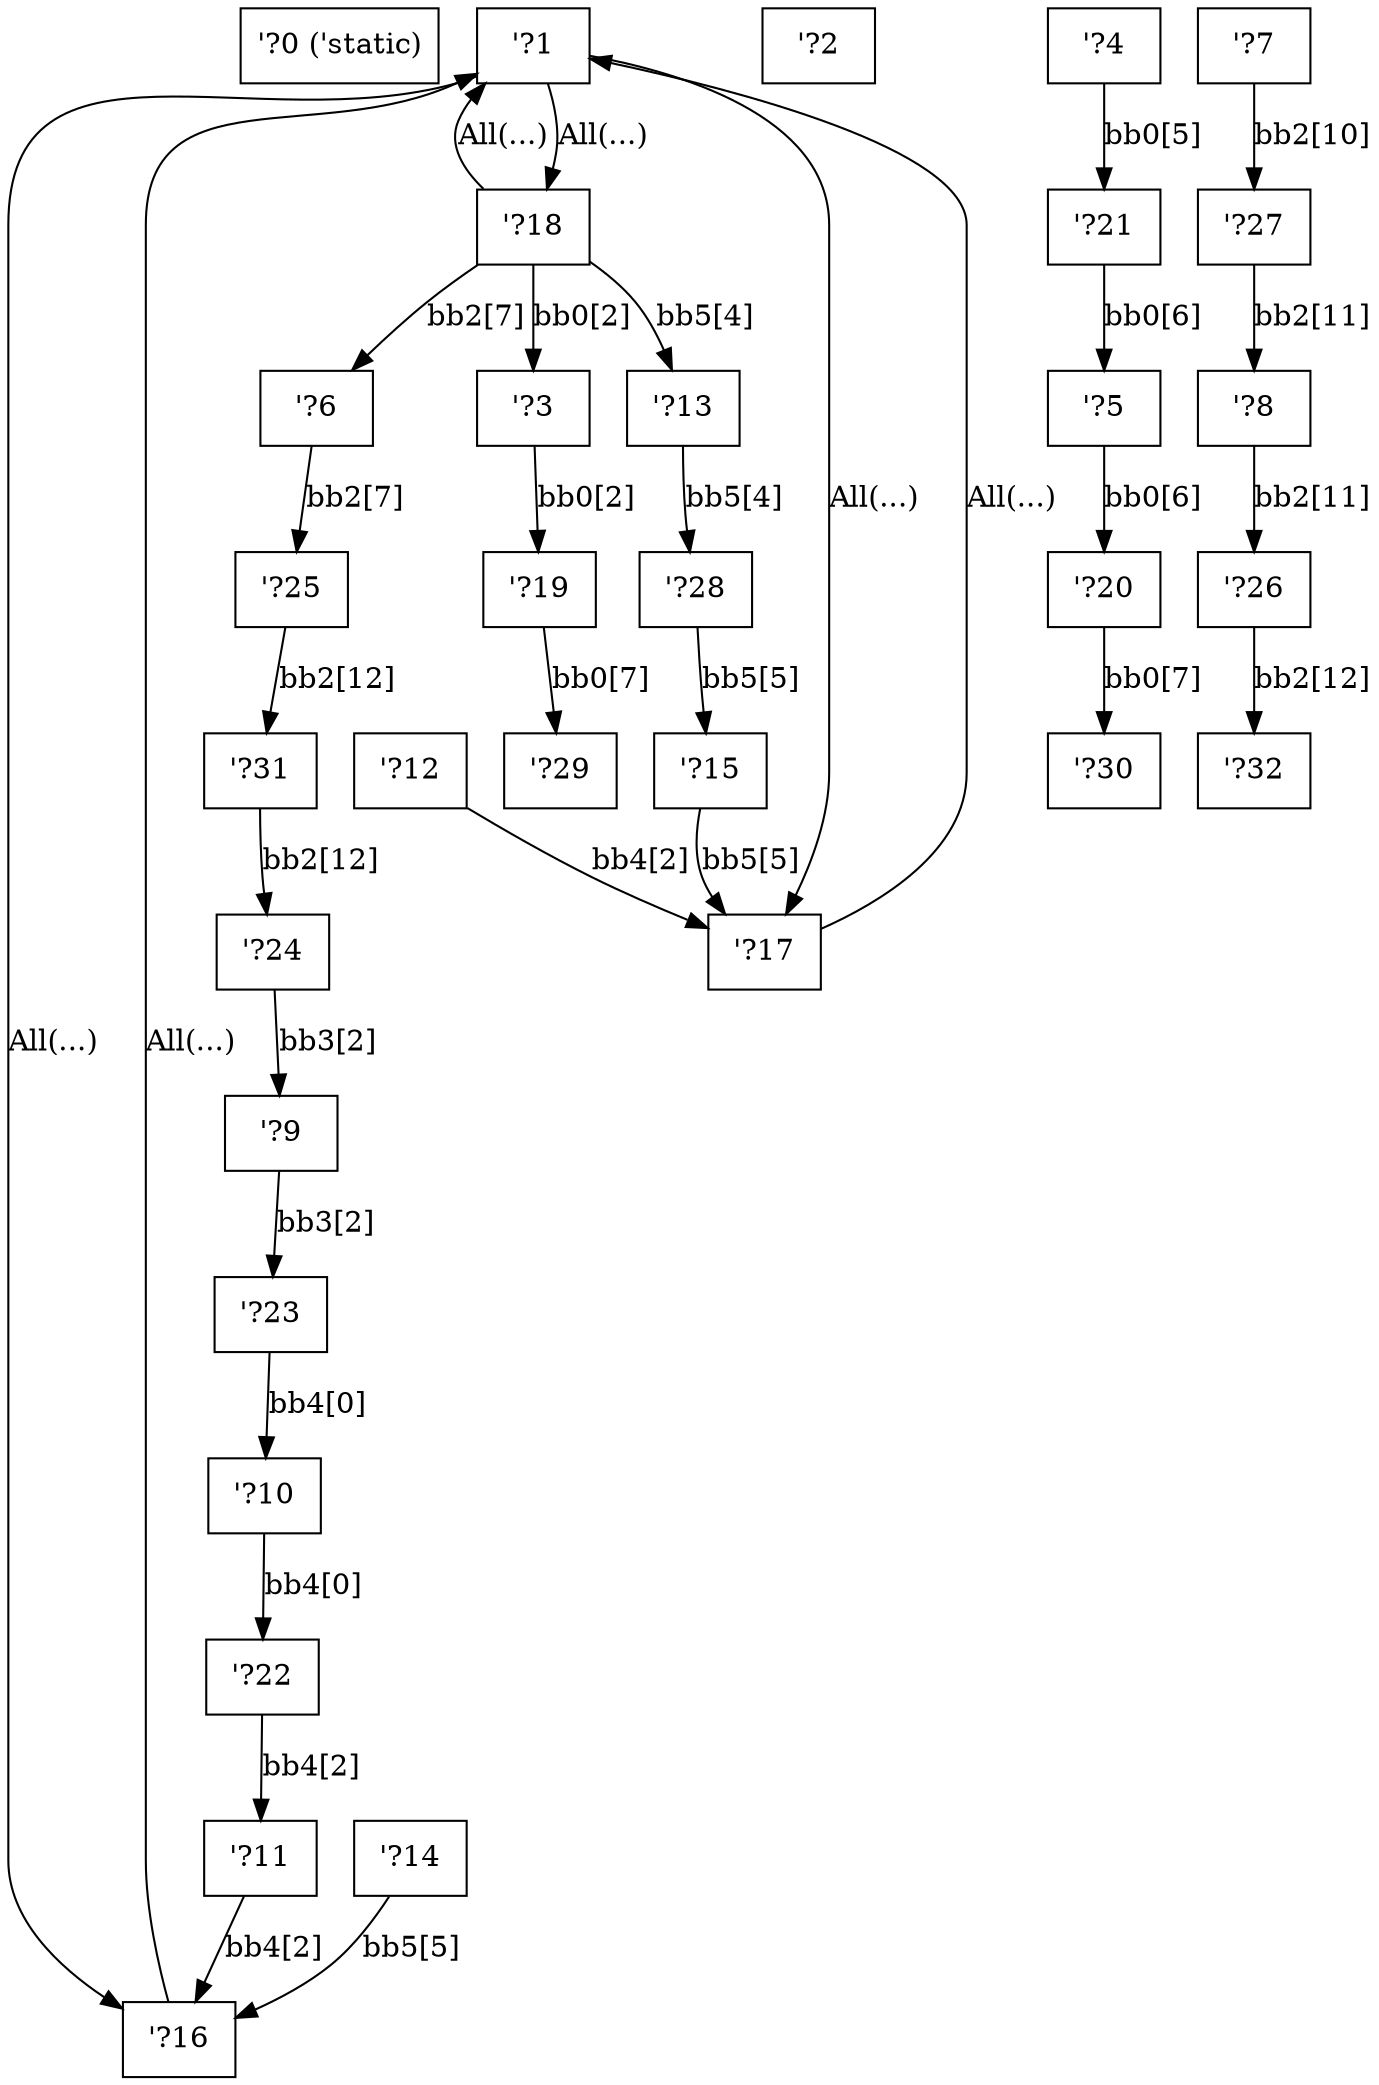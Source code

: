 digraph RegionInferenceContext {
    r0[label="\'?0 (\'static)"][shape="box"];
    r1[label="\'?1"][shape="box"];
    r2[label="\'?2"][shape="box"];
    r3[label="\'?3"][shape="box"];
    r4[label="\'?4"][shape="box"];
    r5[label="\'?5"][shape="box"];
    r6[label="\'?6"][shape="box"];
    r7[label="\'?7"][shape="box"];
    r8[label="\'?8"][shape="box"];
    r9[label="\'?9"][shape="box"];
    r10[label="\'?10"][shape="box"];
    r11[label="\'?11"][shape="box"];
    r12[label="\'?12"][shape="box"];
    r13[label="\'?13"][shape="box"];
    r14[label="\'?14"][shape="box"];
    r15[label="\'?15"][shape="box"];
    r16[label="\'?16"][shape="box"];
    r17[label="\'?17"][shape="box"];
    r18[label="\'?18"][shape="box"];
    r19[label="\'?19"][shape="box"];
    r20[label="\'?20"][shape="box"];
    r21[label="\'?21"][shape="box"];
    r22[label="\'?22"][shape="box"];
    r23[label="\'?23"][shape="box"];
    r24[label="\'?24"][shape="box"];
    r25[label="\'?25"][shape="box"];
    r26[label="\'?26"][shape="box"];
    r27[label="\'?27"][shape="box"];
    r28[label="\'?28"][shape="box"];
    r29[label="\'?29"][shape="box"];
    r30[label="\'?30"][shape="box"];
    r31[label="\'?31"][shape="box"];
    r32[label="\'?32"][shape="box"];
    r3 -> r19[label="bb0[2]"];
    r18 -> r3[label="bb0[2]"];
    r4 -> r21[label="bb0[5]"];
    r5 -> r20[label="bb0[6]"];
    r21 -> r5[label="bb0[6]"];
    r19 -> r29[label="bb0[7]"];
    r20 -> r30[label="bb0[7]"];
    r6 -> r25[label="bb2[7]"];
    r18 -> r6[label="bb2[7]"];
    r7 -> r27[label="bb2[10]"];
    r8 -> r26[label="bb2[11]"];
    r27 -> r8[label="bb2[11]"];
    r31 -> r24[label="bb2[12]"];
    r25 -> r31[label="bb2[12]"];
    r26 -> r32[label="bb2[12]"];
    r9 -> r23[label="bb3[2]"];
    r24 -> r9[label="bb3[2]"];
    r10 -> r22[label="bb4[0]"];
    r23 -> r10[label="bb4[0]"];
    r11 -> r16[label="bb4[2]"];
    r12 -> r17[label="bb4[2]"];
    r22 -> r11[label="bb4[2]"];
    r13 -> r28[label="bb5[4]"];
    r18 -> r13[label="bb5[4]"];
    r14 -> r16[label="bb5[5]"];
    r15 -> r17[label="bb5[5]"];
    r28 -> r15[label="bb5[5]"];
    r1 -> r18[label="All(...)"];
    r18 -> r1[label="All(...)"];
    r1 -> r16[label="All(...)"];
    r16 -> r1[label="All(...)"];
    r1 -> r17[label="All(...)"];
    r17 -> r1[label="All(...)"];
}
